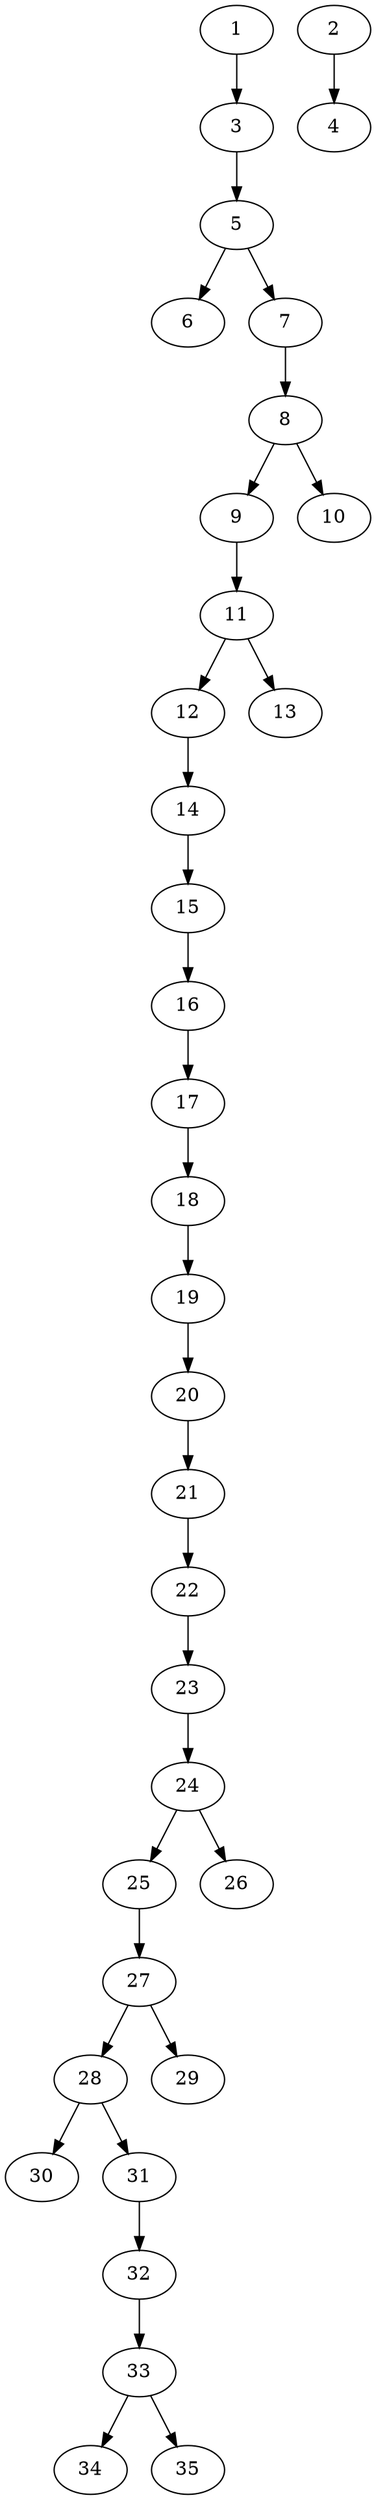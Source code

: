 // DAG automatically generated by daggen at Thu Oct  3 14:05:37 2019
// ./daggen --dot -n 35 --ccr 0.3 --fat 0.3 --regular 0.5 --density 0.5 --mindata 5242880 --maxdata 52428800 
digraph G {
  1 [size="155139413", alpha="0.02", expect_size="46541824"] 
  1 -> 3 [size ="46541824"]
  2 [size="54446080", alpha="0.00", expect_size="16333824"] 
  2 -> 4 [size ="16333824"]
  3 [size="134922240", alpha="0.12", expect_size="40476672"] 
  3 -> 5 [size ="40476672"]
  4 [size="28409173", alpha="0.00", expect_size="8522752"] 
  5 [size="151968427", alpha="0.00", expect_size="45590528"] 
  5 -> 6 [size ="45590528"]
  5 -> 7 [size ="45590528"]
  6 [size="53981867", alpha="0.07", expect_size="16194560"] 
  7 [size="83978240", alpha="0.08", expect_size="25193472"] 
  7 -> 8 [size ="25193472"]
  8 [size="93637973", alpha="0.16", expect_size="28091392"] 
  8 -> 9 [size ="28091392"]
  8 -> 10 [size ="28091392"]
  9 [size="20421973", alpha="0.07", expect_size="6126592"] 
  9 -> 11 [size ="6126592"]
  10 [size="121442987", alpha="0.17", expect_size="36432896"] 
  11 [size="72024747", alpha="0.09", expect_size="21607424"] 
  11 -> 12 [size ="21607424"]
  11 -> 13 [size ="21607424"]
  12 [size="86616747", alpha="0.18", expect_size="25985024"] 
  12 -> 14 [size ="25985024"]
  13 [size="88384853", alpha="0.07", expect_size="26515456"] 
  14 [size="23702187", alpha="0.13", expect_size="7110656"] 
  14 -> 15 [size ="7110656"]
  15 [size="24954880", alpha="0.06", expect_size="7486464"] 
  15 -> 16 [size ="7486464"]
  16 [size="27736747", alpha="0.09", expect_size="8321024"] 
  16 -> 17 [size ="8321024"]
  17 [size="81793707", alpha="0.13", expect_size="24538112"] 
  17 -> 18 [size ="24538112"]
  18 [size="142008320", alpha="0.01", expect_size="42602496"] 
  18 -> 19 [size ="42602496"]
  19 [size="110107307", alpha="0.18", expect_size="33032192"] 
  19 -> 20 [size ="33032192"]
  20 [size="165502293", alpha="0.02", expect_size="49650688"] 
  20 -> 21 [size ="49650688"]
  21 [size="141076480", alpha="0.04", expect_size="42322944"] 
  21 -> 22 [size ="42322944"]
  22 [size="58344107", alpha="0.11", expect_size="17503232"] 
  22 -> 23 [size ="17503232"]
  23 [size="43919360", alpha="0.12", expect_size="13175808"] 
  23 -> 24 [size ="13175808"]
  24 [size="98983253", alpha="0.15", expect_size="29694976"] 
  24 -> 25 [size ="29694976"]
  24 -> 26 [size ="29694976"]
  25 [size="46366720", alpha="0.15", expect_size="13910016"] 
  25 -> 27 [size ="13910016"]
  26 [size="96983040", alpha="0.19", expect_size="29094912"] 
  27 [size="163997013", alpha="0.13", expect_size="49199104"] 
  27 -> 28 [size ="49199104"]
  27 -> 29 [size ="49199104"]
  28 [size="108741973", alpha="0.15", expect_size="32622592"] 
  28 -> 30 [size ="32622592"]
  28 -> 31 [size ="32622592"]
  29 [size="115875840", alpha="0.18", expect_size="34762752"] 
  30 [size="99703467", alpha="0.15", expect_size="29911040"] 
  31 [size="117517653", alpha="0.18", expect_size="35255296"] 
  31 -> 32 [size ="35255296"]
  32 [size="149701973", alpha="0.10", expect_size="44910592"] 
  32 -> 33 [size ="44910592"]
  33 [size="75936427", alpha="0.11", expect_size="22780928"] 
  33 -> 34 [size ="22780928"]
  33 -> 35 [size ="22780928"]
  34 [size="170960213", alpha="0.13", expect_size="51288064"] 
  35 [size="131130027", alpha="0.16", expect_size="39339008"] 
}
